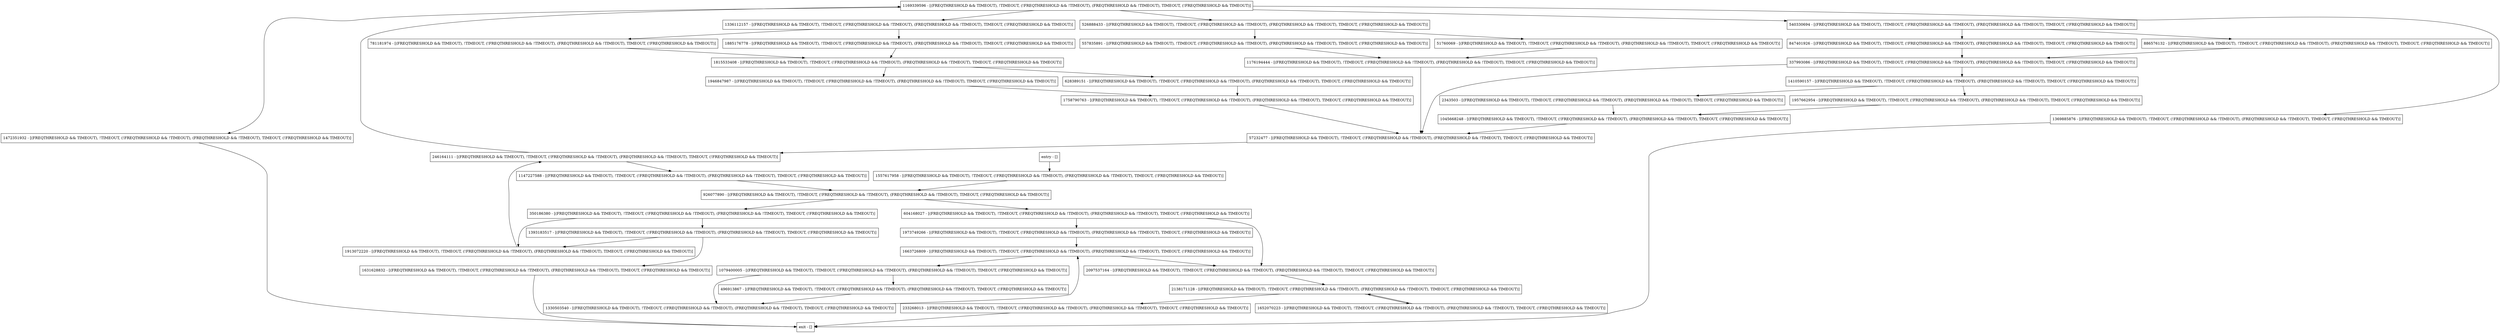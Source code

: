 digraph getColors {
node [shape=record];
604168027 [label="604168027 - [(FREQTHRESHOLD && TIMEOUT), !TIMEOUT, (!FREQTHRESHOLD && !TIMEOUT), (FREQTHRESHOLD && !TIMEOUT), TIMEOUT, (!FREQTHRESHOLD && TIMEOUT)]"];
847401926 [label="847401926 - [(FREQTHRESHOLD && TIMEOUT), !TIMEOUT, (!FREQTHRESHOLD && !TIMEOUT), (FREQTHRESHOLD && !TIMEOUT), TIMEOUT, (!FREQTHRESHOLD && TIMEOUT)]"];
1336112157 [label="1336112157 - [(FREQTHRESHOLD && TIMEOUT), !TIMEOUT, (!FREQTHRESHOLD && !TIMEOUT), (FREQTHRESHOLD && !TIMEOUT), TIMEOUT, (!FREQTHRESHOLD && TIMEOUT)]"];
1557617958 [label="1557617958 - [(FREQTHRESHOLD && TIMEOUT), !TIMEOUT, (!FREQTHRESHOLD && !TIMEOUT), (FREQTHRESHOLD && !TIMEOUT), TIMEOUT, (!FREQTHRESHOLD && TIMEOUT)]"];
1913072220 [label="1913072220 - [(FREQTHRESHOLD && TIMEOUT), !TIMEOUT, (!FREQTHRESHOLD && !TIMEOUT), (FREQTHRESHOLD && !TIMEOUT), TIMEOUT, (!FREQTHRESHOLD && TIMEOUT)]"];
1663726809 [label="1663726809 - [(FREQTHRESHOLD && TIMEOUT), !TIMEOUT, (!FREQTHRESHOLD && !TIMEOUT), (FREQTHRESHOLD && !TIMEOUT), TIMEOUT, (!FREQTHRESHOLD && TIMEOUT)]"];
57232477 [label="57232477 - [(FREQTHRESHOLD && TIMEOUT), !TIMEOUT, (!FREQTHRESHOLD && !TIMEOUT), (FREQTHRESHOLD && !TIMEOUT), TIMEOUT, (!FREQTHRESHOLD && TIMEOUT)]"];
1147227588 [label="1147227588 - [(FREQTHRESHOLD && TIMEOUT), !TIMEOUT, (!FREQTHRESHOLD && !TIMEOUT), (FREQTHRESHOLD && !TIMEOUT), TIMEOUT, (!FREQTHRESHOLD && TIMEOUT)]"];
2343503 [label="2343503 - [(FREQTHRESHOLD && TIMEOUT), !TIMEOUT, (!FREQTHRESHOLD && !TIMEOUT), (FREQTHRESHOLD && !TIMEOUT), TIMEOUT, (!FREQTHRESHOLD && TIMEOUT)]"];
781181974 [label="781181974 - [(FREQTHRESHOLD && TIMEOUT), !TIMEOUT, (!FREQTHRESHOLD && !TIMEOUT), (FREQTHRESHOLD && !TIMEOUT), TIMEOUT, (!FREQTHRESHOLD && TIMEOUT)]"];
233268013 [label="233268013 - [(FREQTHRESHOLD && TIMEOUT), !TIMEOUT, (!FREQTHRESHOLD && !TIMEOUT), (FREQTHRESHOLD && !TIMEOUT), TIMEOUT, (!FREQTHRESHOLD && TIMEOUT)]"];
540330694 [label="540330694 - [(FREQTHRESHOLD && TIMEOUT), !TIMEOUT, (!FREQTHRESHOLD && !TIMEOUT), (FREQTHRESHOLD && !TIMEOUT), TIMEOUT, (!FREQTHRESHOLD && TIMEOUT)]"];
2097537164 [label="2097537164 - [(FREQTHRESHOLD && TIMEOUT), !TIMEOUT, (!FREQTHRESHOLD && !TIMEOUT), (FREQTHRESHOLD && !TIMEOUT), TIMEOUT, (!FREQTHRESHOLD && TIMEOUT)]"];
1176194444 [label="1176194444 - [(FREQTHRESHOLD && TIMEOUT), !TIMEOUT, (!FREQTHRESHOLD && !TIMEOUT), (FREQTHRESHOLD && !TIMEOUT), TIMEOUT, (!FREQTHRESHOLD && TIMEOUT)]"];
2138171128 [label="2138171128 - [(FREQTHRESHOLD && TIMEOUT), !TIMEOUT, (!FREQTHRESHOLD && !TIMEOUT), (FREQTHRESHOLD && !TIMEOUT), TIMEOUT, (!FREQTHRESHOLD && TIMEOUT)]"];
1652070223 [label="1652070223 - [(FREQTHRESHOLD && TIMEOUT), !TIMEOUT, (!FREQTHRESHOLD && !TIMEOUT), (FREQTHRESHOLD && !TIMEOUT), TIMEOUT, (!FREQTHRESHOLD && TIMEOUT)]"];
1393183517 [label="1393183517 - [(FREQTHRESHOLD && TIMEOUT), !TIMEOUT, (!FREQTHRESHOLD && !TIMEOUT), (FREQTHRESHOLD && !TIMEOUT), TIMEOUT, (!FREQTHRESHOLD && TIMEOUT)]"];
1369885876 [label="1369885876 - [(FREQTHRESHOLD && TIMEOUT), !TIMEOUT, (!FREQTHRESHOLD && !TIMEOUT), (FREQTHRESHOLD && !TIMEOUT), TIMEOUT, (!FREQTHRESHOLD && TIMEOUT)]"];
1946847987 [label="1946847987 - [(FREQTHRESHOLD && TIMEOUT), !TIMEOUT, (!FREQTHRESHOLD && !TIMEOUT), (FREQTHRESHOLD && !TIMEOUT), TIMEOUT, (!FREQTHRESHOLD && TIMEOUT)]"];
1885176778 [label="1885176778 - [(FREQTHRESHOLD && TIMEOUT), !TIMEOUT, (!FREQTHRESHOLD && !TIMEOUT), (FREQTHRESHOLD && !TIMEOUT), TIMEOUT, (!FREQTHRESHOLD && TIMEOUT)]"];
350186380 [label="350186380 - [(FREQTHRESHOLD && TIMEOUT), !TIMEOUT, (!FREQTHRESHOLD && !TIMEOUT), (FREQTHRESHOLD && !TIMEOUT), TIMEOUT, (!FREQTHRESHOLD && TIMEOUT)]"];
1045668248 [label="1045668248 - [(FREQTHRESHOLD && TIMEOUT), !TIMEOUT, (!FREQTHRESHOLD && !TIMEOUT), (FREQTHRESHOLD && !TIMEOUT), TIMEOUT, (!FREQTHRESHOLD && TIMEOUT)]"];
1330503540 [label="1330503540 - [(FREQTHRESHOLD && TIMEOUT), !TIMEOUT, (!FREQTHRESHOLD && !TIMEOUT), (FREQTHRESHOLD && !TIMEOUT), TIMEOUT, (!FREQTHRESHOLD && TIMEOUT)]"];
526888433 [label="526888433 - [(FREQTHRESHOLD && TIMEOUT), !TIMEOUT, (!FREQTHRESHOLD && !TIMEOUT), (FREQTHRESHOLD && !TIMEOUT), TIMEOUT, (!FREQTHRESHOLD && TIMEOUT)]"];
1973749266 [label="1973749266 - [(FREQTHRESHOLD && TIMEOUT), !TIMEOUT, (!FREQTHRESHOLD && !TIMEOUT), (FREQTHRESHOLD && !TIMEOUT), TIMEOUT, (!FREQTHRESHOLD && TIMEOUT)]"];
337993086 [label="337993086 - [(FREQTHRESHOLD && TIMEOUT), !TIMEOUT, (!FREQTHRESHOLD && !TIMEOUT), (FREQTHRESHOLD && !TIMEOUT), TIMEOUT, (!FREQTHRESHOLD && TIMEOUT)]"];
1957662954 [label="1957662954 - [(FREQTHRESHOLD && TIMEOUT), !TIMEOUT, (!FREQTHRESHOLD && !TIMEOUT), (FREQTHRESHOLD && !TIMEOUT), TIMEOUT, (!FREQTHRESHOLD && TIMEOUT)]"];
1169339596 [label="1169339596 - [(FREQTHRESHOLD && TIMEOUT), !TIMEOUT, (!FREQTHRESHOLD && !TIMEOUT), (FREQTHRESHOLD && !TIMEOUT), TIMEOUT, (!FREQTHRESHOLD && TIMEOUT)]"];
51760069 [label="51760069 - [(FREQTHRESHOLD && TIMEOUT), !TIMEOUT, (!FREQTHRESHOLD && !TIMEOUT), (FREQTHRESHOLD && !TIMEOUT), TIMEOUT, (!FREQTHRESHOLD && TIMEOUT)]"];
496913867 [label="496913867 - [(FREQTHRESHOLD && TIMEOUT), !TIMEOUT, (!FREQTHRESHOLD && !TIMEOUT), (FREQTHRESHOLD && !TIMEOUT), TIMEOUT, (!FREQTHRESHOLD && TIMEOUT)]"];
886576132 [label="886576132 - [(FREQTHRESHOLD && TIMEOUT), !TIMEOUT, (!FREQTHRESHOLD && !TIMEOUT), (FREQTHRESHOLD && !TIMEOUT), TIMEOUT, (!FREQTHRESHOLD && TIMEOUT)]"];
628389151 [label="628389151 - [(FREQTHRESHOLD && TIMEOUT), !TIMEOUT, (!FREQTHRESHOLD && !TIMEOUT), (FREQTHRESHOLD && !TIMEOUT), TIMEOUT, (!FREQTHRESHOLD && TIMEOUT)]"];
246164111 [label="246164111 - [(FREQTHRESHOLD && TIMEOUT), !TIMEOUT, (!FREQTHRESHOLD && !TIMEOUT), (FREQTHRESHOLD && !TIMEOUT), TIMEOUT, (!FREQTHRESHOLD && TIMEOUT)]"];
926077890 [label="926077890 - [(FREQTHRESHOLD && TIMEOUT), !TIMEOUT, (!FREQTHRESHOLD && !TIMEOUT), (FREQTHRESHOLD && !TIMEOUT), TIMEOUT, (!FREQTHRESHOLD && TIMEOUT)]"];
1410590157 [label="1410590157 - [(FREQTHRESHOLD && TIMEOUT), !TIMEOUT, (!FREQTHRESHOLD && !TIMEOUT), (FREQTHRESHOLD && !TIMEOUT), TIMEOUT, (!FREQTHRESHOLD && TIMEOUT)]"];
1815533408 [label="1815533408 - [(FREQTHRESHOLD && TIMEOUT), !TIMEOUT, (!FREQTHRESHOLD && !TIMEOUT), (FREQTHRESHOLD && !TIMEOUT), TIMEOUT, (!FREQTHRESHOLD && TIMEOUT)]"];
entry [label="entry - []"];
exit [label="exit - []"];
1472351932 [label="1472351932 - [(FREQTHRESHOLD && TIMEOUT), !TIMEOUT, (!FREQTHRESHOLD && !TIMEOUT), (FREQTHRESHOLD && !TIMEOUT), TIMEOUT, (!FREQTHRESHOLD && TIMEOUT)]"];
1631628832 [label="1631628832 - [(FREQTHRESHOLD && TIMEOUT), !TIMEOUT, (!FREQTHRESHOLD && !TIMEOUT), (FREQTHRESHOLD && !TIMEOUT), TIMEOUT, (!FREQTHRESHOLD && TIMEOUT)]"];
557835891 [label="557835891 - [(FREQTHRESHOLD && TIMEOUT), !TIMEOUT, (!FREQTHRESHOLD && !TIMEOUT), (FREQTHRESHOLD && !TIMEOUT), TIMEOUT, (!FREQTHRESHOLD && TIMEOUT)]"];
1079400005 [label="1079400005 - [(FREQTHRESHOLD && TIMEOUT), !TIMEOUT, (!FREQTHRESHOLD && !TIMEOUT), (FREQTHRESHOLD && !TIMEOUT), TIMEOUT, (!FREQTHRESHOLD && TIMEOUT)]"];
1758790763 [label="1758790763 - [(FREQTHRESHOLD && TIMEOUT), !TIMEOUT, (!FREQTHRESHOLD && !TIMEOUT), (FREQTHRESHOLD && !TIMEOUT), TIMEOUT, (!FREQTHRESHOLD && TIMEOUT)]"];
entry;
exit;
604168027 -> 1973749266;
604168027 -> 2097537164;
847401926 -> 337993086;
1336112157 -> 781181974;
1336112157 -> 1885176778;
1557617958 -> 926077890;
1913072220 -> 246164111;
1663726809 -> 1079400005;
1663726809 -> 2097537164;
57232477 -> 246164111;
1147227588 -> 926077890;
2343503 -> 1045668248;
781181974 -> 1815533408;
233268013 -> exit;
540330694 -> 847401926;
540330694 -> 886576132;
2097537164 -> 2138171128;
1176194444 -> 57232477;
2138171128 -> 1652070223;
2138171128 -> 233268013;
1652070223 -> 2138171128;
1393183517 -> 1631628832;
1393183517 -> 1913072220;
1369885876 -> exit;
1946847987 -> 1758790763;
1885176778 -> 1815533408;
350186380 -> 1913072220;
350186380 -> 1393183517;
1045668248 -> 57232477;
1330503540 -> 1663726809;
526888433 -> 51760069;
526888433 -> 557835891;
1973749266 -> 1663726809;
337993086 -> 57232477;
337993086 -> 1410590157;
1957662954 -> 1045668248;
1169339596 -> 526888433;
1169339596 -> 1472351932;
1169339596 -> 1336112157;
1169339596 -> 1369885876;
1169339596 -> 540330694;
51760069 -> 1176194444;
496913867 -> 1330503540;
886576132 -> 337993086;
628389151 -> 1758790763;
246164111 -> 1169339596;
246164111 -> 1147227588;
926077890 -> 604168027;
926077890 -> 350186380;
1410590157 -> 1957662954;
1410590157 -> 2343503;
1815533408 -> 1946847987;
1815533408 -> 628389151;
entry -> 1557617958;
1472351932 -> exit;
1631628832 -> exit;
557835891 -> 1176194444;
1079400005 -> 496913867;
1079400005 -> 1330503540;
1758790763 -> 57232477;
}

